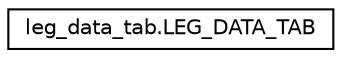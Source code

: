 digraph "Graphical Class Hierarchy"
{
  edge [fontname="Helvetica",fontsize="10",labelfontname="Helvetica",labelfontsize="10"];
  node [fontname="Helvetica",fontsize="10",shape=record];
  rankdir="LR";
  Node0 [label="leg_data_tab.LEG_DATA_TAB",height=0.2,width=0.4,color="black", fillcolor="white", style="filled",URL="$classleg__data__tab_1_1LEG__DATA__TAB.html",tooltip="LEG_DATA_TAB creates the labels corresponding to the data which is displayed into the different tabs..."];
}
